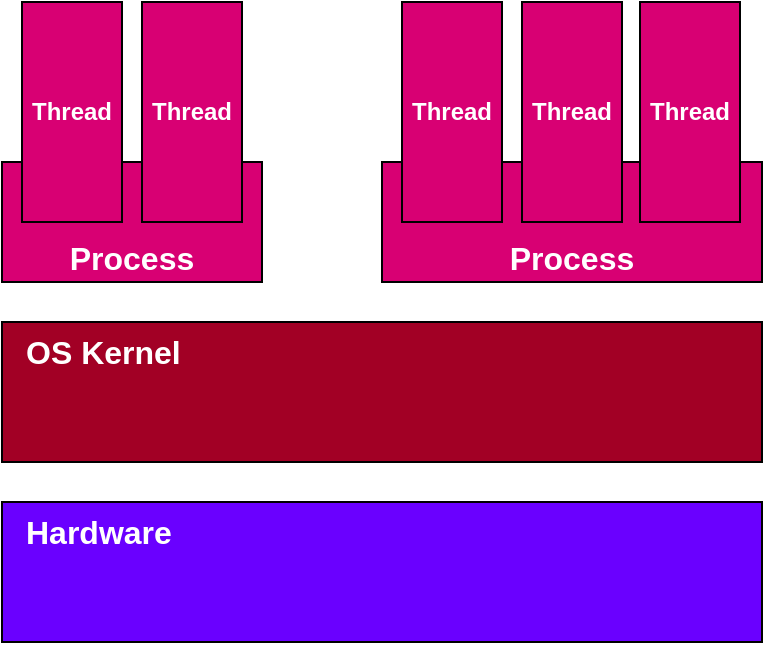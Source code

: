 <mxfile version="20.3.0" type="device"><diagram id="HnoXgt22bPVR3AdLCD-O" name="Page-1"><mxGraphModel dx="1006" dy="929" grid="1" gridSize="10" guides="1" tooltips="1" connect="1" arrows="1" fold="1" page="1" pageScale="1" pageWidth="827" pageHeight="1169" math="0" shadow="0"><root><mxCell id="0"/><mxCell id="1" parent="0"/><mxCell id="a8kewSqfQJNmWuq5vi8L-1" value="" style="rounded=0;whiteSpace=wrap;html=1;fillColor=#a20025;fontColor=#ffffff;strokeColor=#000000;" parent="1" vertex="1"><mxGeometry x="20" y="180" width="380" height="70" as="geometry"/></mxCell><mxCell id="a8kewSqfQJNmWuq5vi8L-2" value="Process" style="rounded=0;whiteSpace=wrap;html=1;fillColor=#d80073;fontColor=#ffffff;strokeColor=#000000;verticalAlign=bottom;fontSize=16;fontStyle=1" parent="1" vertex="1"><mxGeometry x="20" y="100" width="130" height="60" as="geometry"/></mxCell><mxCell id="a8kewSqfQJNmWuq5vi8L-3" value="Process" style="rounded=0;whiteSpace=wrap;html=1;fillColor=#d80073;fontColor=#ffffff;strokeColor=#000000;verticalAlign=bottom;fontSize=16;fontStyle=1" parent="1" vertex="1"><mxGeometry x="210" y="100" width="190" height="60" as="geometry"/></mxCell><mxCell id="a8kewSqfQJNmWuq5vi8L-4" value="Thread" style="rounded=0;whiteSpace=wrap;html=1;fillColor=#d80073;fontColor=#ffffff;strokeColor=#000000;fontStyle=1;flipV=0;flipH=1;" parent="1" vertex="1"><mxGeometry x="30" y="20" width="50" height="110" as="geometry"/></mxCell><mxCell id="a8kewSqfQJNmWuq5vi8L-5" value="Thread" style="rounded=0;whiteSpace=wrap;html=1;fillColor=#d80073;fontColor=#ffffff;strokeColor=#000000;fontStyle=1;flipV=0;flipH=1;" parent="1" vertex="1"><mxGeometry x="90" y="20" width="50" height="110" as="geometry"/></mxCell><mxCell id="a8kewSqfQJNmWuq5vi8L-6" value="Thread" style="rounded=0;whiteSpace=wrap;html=1;fillColor=#d80073;fontColor=#ffffff;strokeColor=#000000;fontStyle=1;flipV=0;flipH=1;" parent="1" vertex="1"><mxGeometry x="220" y="20" width="50" height="110" as="geometry"/></mxCell><mxCell id="a8kewSqfQJNmWuq5vi8L-7" value="Thread" style="rounded=0;whiteSpace=wrap;html=1;fillColor=#d80073;fontColor=#ffffff;strokeColor=#000000;fontStyle=1;flipV=0;flipH=1;" parent="1" vertex="1"><mxGeometry x="280" y="20" width="50" height="110" as="geometry"/></mxCell><mxCell id="a8kewSqfQJNmWuq5vi8L-8" value="Thread" style="rounded=0;whiteSpace=wrap;html=1;fillColor=#d80073;fontColor=#ffffff;strokeColor=#000000;fontStyle=1;flipV=0;flipH=1;" parent="1" vertex="1"><mxGeometry x="339" y="20" width="50" height="110" as="geometry"/></mxCell><mxCell id="a8kewSqfQJNmWuq5vi8L-9" value="" style="rounded=0;whiteSpace=wrap;html=1;fillColor=#6a00ff;fontColor=#ffffff;strokeColor=#000000;" parent="1" vertex="1"><mxGeometry x="20" y="270" width="380" height="70" as="geometry"/></mxCell><mxCell id="a8kewSqfQJNmWuq5vi8L-20" value="OS Kernel" style="text;html=1;strokeColor=none;fillColor=none;align=left;verticalAlign=middle;whiteSpace=wrap;rounded=0;fontSize=16;fontColor=#FFFFFF;fontStyle=1" parent="1" vertex="1"><mxGeometry x="30" y="180" width="130" height="30" as="geometry"/></mxCell><mxCell id="a8kewSqfQJNmWuq5vi8L-21" value="Hardware" style="text;html=1;strokeColor=none;fillColor=none;align=left;verticalAlign=middle;whiteSpace=wrap;rounded=0;fontSize=16;fontColor=#FFFFFF;fontStyle=1" parent="1" vertex="1"><mxGeometry x="30" y="270" width="130" height="30" as="geometry"/></mxCell></root></mxGraphModel></diagram></mxfile>